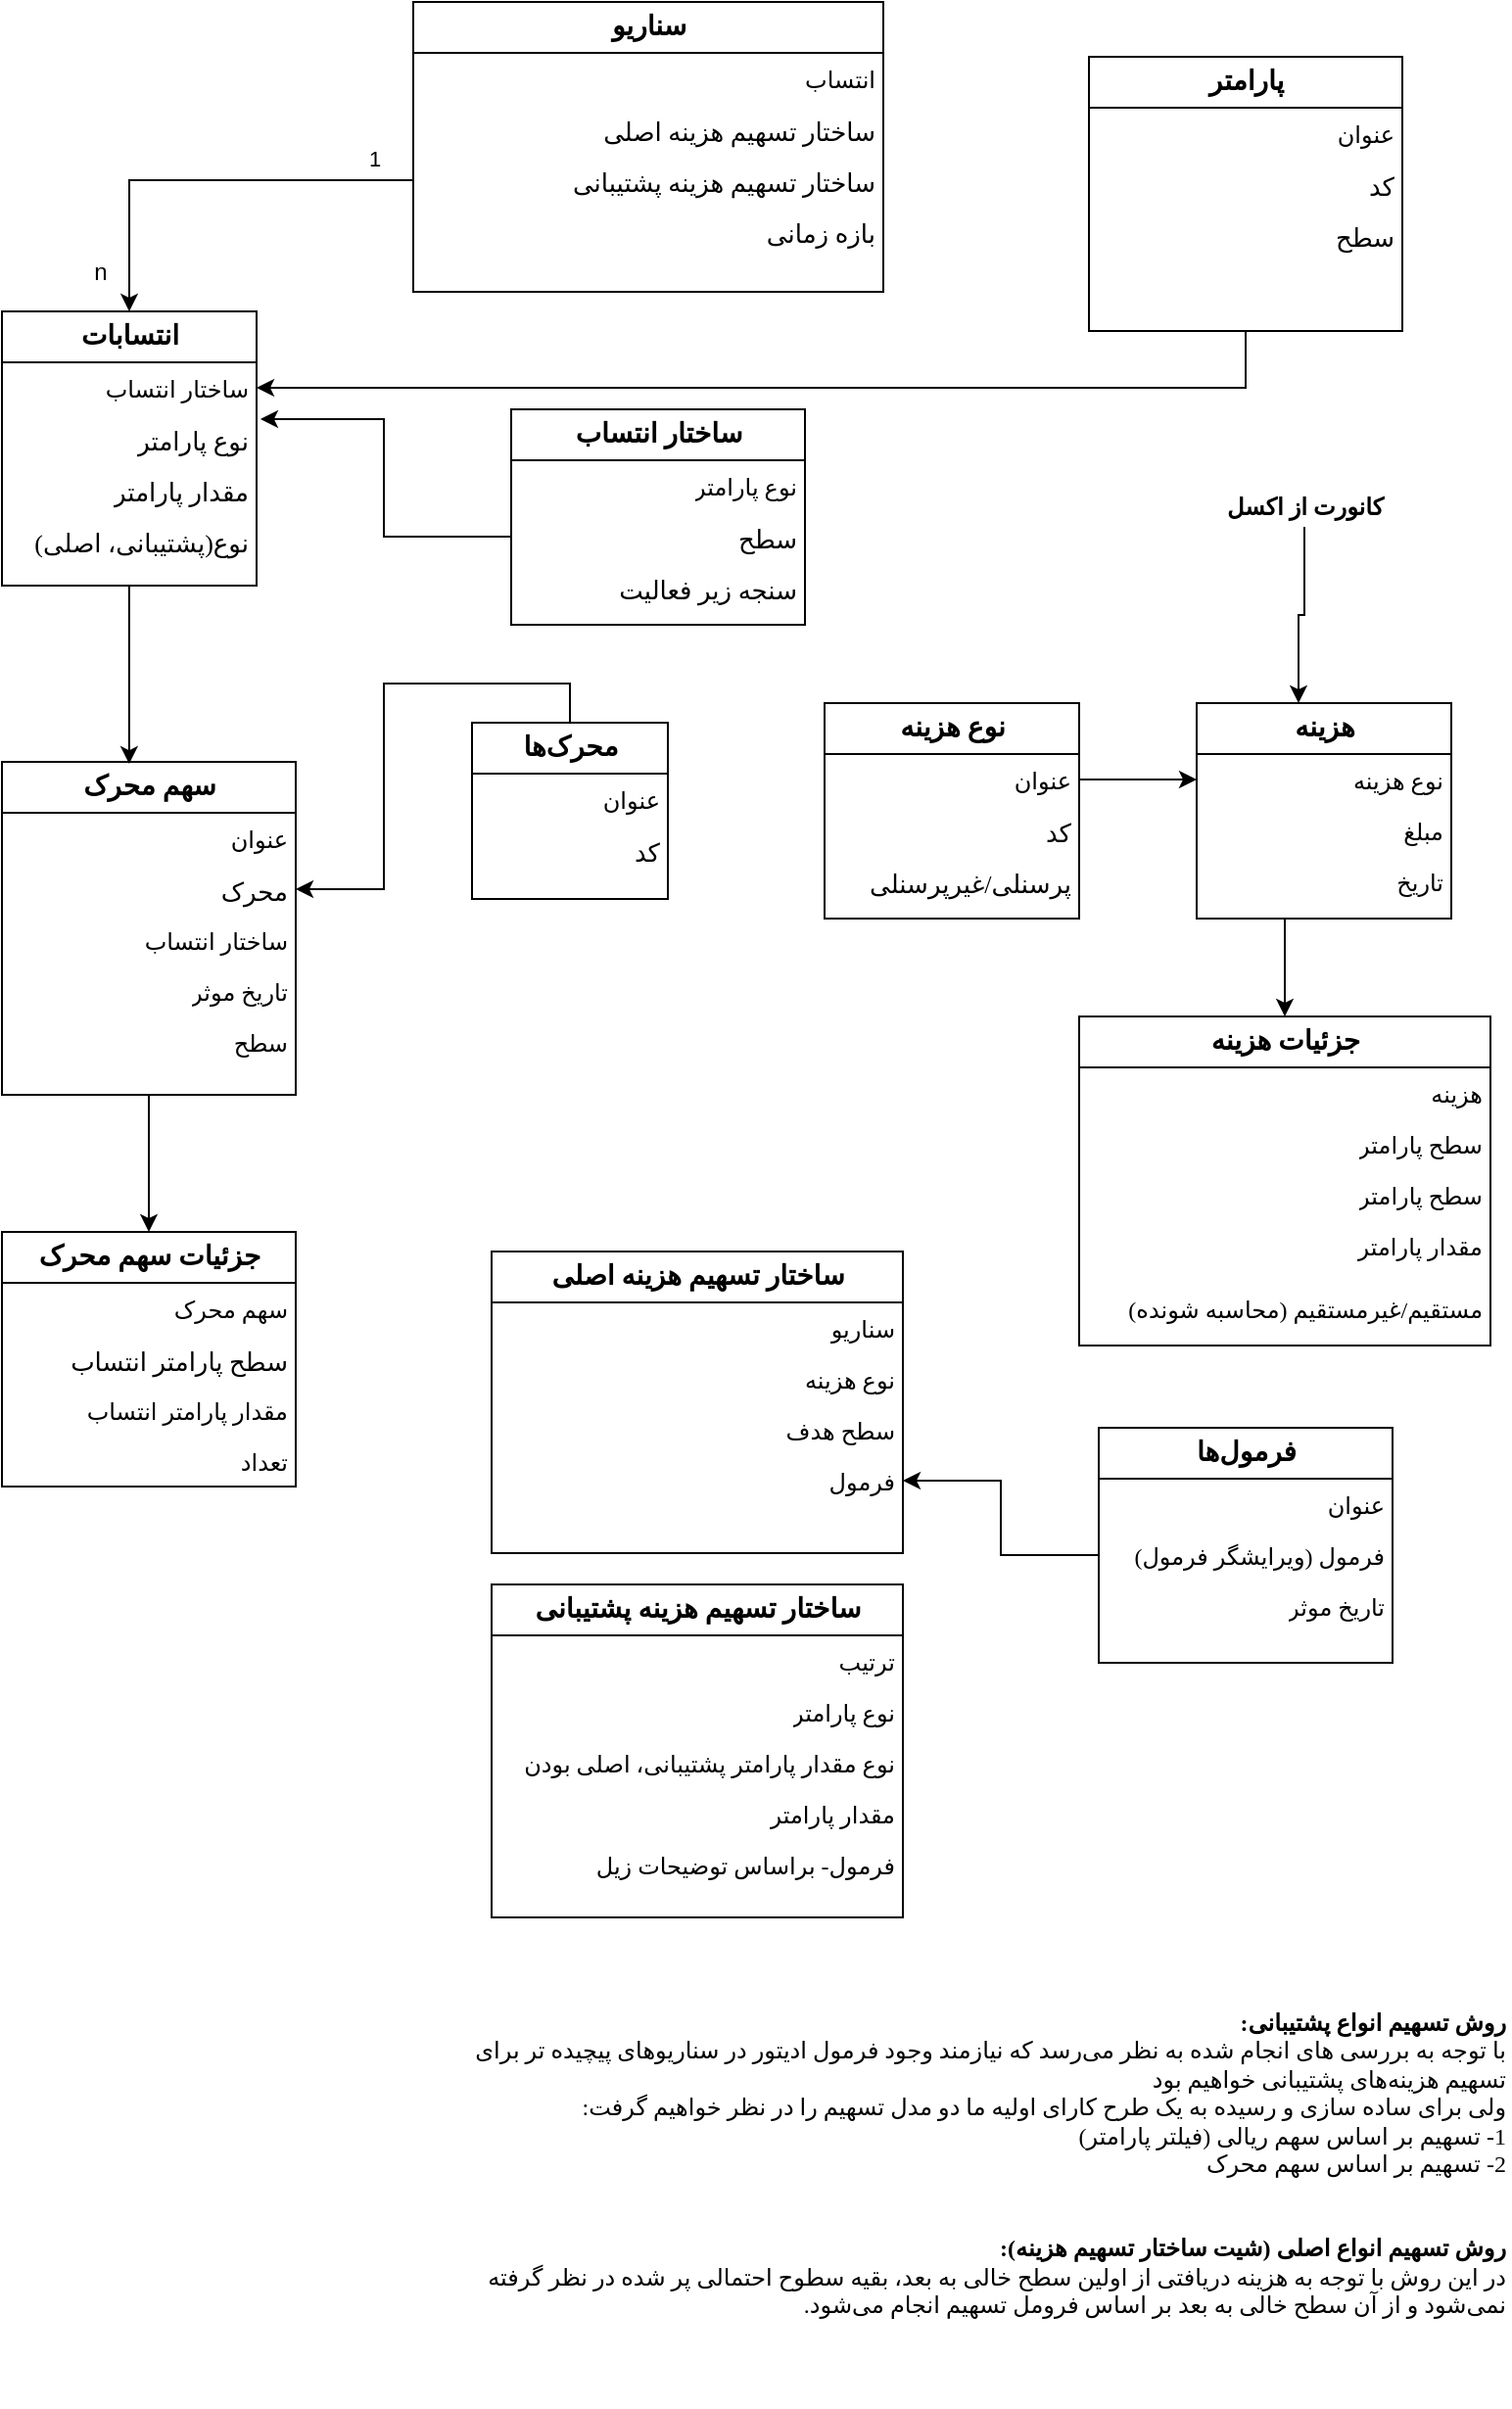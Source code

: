 <mxfile version="14.2.2" type="github">
  <diagram name="Page-1" id="c4acf3e9-155e-7222-9cf6-157b1a14988f">
    <mxGraphModel dx="1080" dy="526" grid="1" gridSize="10" guides="1" tooltips="1" connect="1" arrows="1" fold="1" page="1" pageScale="1" pageWidth="850" pageHeight="1100" background="#ffffff" math="0" shadow="0">
      <root>
        <mxCell id="0" />
        <mxCell id="1" parent="0" />
        <mxCell id="17acba5748e5396b-20" value="سناریو" style="swimlane;html=1;fontStyle=1;childLayout=stackLayout;horizontal=1;startSize=26;fillColor=none;horizontalStack=0;resizeParent=1;resizeLast=0;collapsible=1;marginBottom=0;swimlaneFillColor=#ffffff;rounded=0;shadow=0;comic=0;labelBackgroundColor=none;strokeWidth=1;fontFamily=Tahoma;fontSize=14;align=center;" parent="1" vertex="1">
          <mxGeometry x="270" y="42" width="240" height="148" as="geometry">
            <mxRectangle x="350" y="42" width="60" height="26" as="alternateBounds" />
          </mxGeometry>
        </mxCell>
        <mxCell id="17acba5748e5396b-26" value="انتساب" style="text;html=1;strokeColor=none;fillColor=none;align=left;verticalAlign=top;spacingLeft=4;spacingRight=4;whiteSpace=wrap;overflow=hidden;rotatable=0;points=[[0,0.5],[1,0.5]];portConstraint=eastwest;textDirection=rtl;fontFamily=Tahoma;" parent="17acba5748e5396b-20" vertex="1">
          <mxGeometry y="26" width="240" height="26" as="geometry" />
        </mxCell>
        <mxCell id="pfBKebfTM0D42UcSuYtv-1" value="&lt;span style=&quot;font-size: 13px ; text-align: right ; background-color: rgb(255 , 255 , 255)&quot;&gt;ساختار تسهیم هزینه اصلی&lt;br&gt;&lt;br&gt;&lt;/span&gt;" style="text;html=1;strokeColor=none;fillColor=none;align=left;verticalAlign=top;spacingLeft=4;spacingRight=4;whiteSpace=wrap;overflow=hidden;rotatable=0;points=[[0,0.5],[1,0.5]];portConstraint=eastwest;textDirection=rtl;fontFamily=Tahoma;" parent="17acba5748e5396b-20" vertex="1">
          <mxGeometry y="52" width="240" height="26" as="geometry" />
        </mxCell>
        <mxCell id="pfBKebfTM0D42UcSuYtv-2" value="&lt;span style=&quot;font-size: 13px ; text-align: right ; background-color: rgb(255 , 255 , 255)&quot;&gt;ساختار تسهیم هزینه پشتیبانی&lt;br&gt;&lt;br&gt;&lt;/span&gt;" style="text;html=1;strokeColor=none;fillColor=none;align=left;verticalAlign=top;spacingLeft=4;spacingRight=4;whiteSpace=wrap;overflow=hidden;rotatable=0;points=[[0,0.5],[1,0.5]];portConstraint=eastwest;textDirection=rtl;fontFamily=Tahoma;" parent="17acba5748e5396b-20" vertex="1">
          <mxGeometry y="78" width="240" height="26" as="geometry" />
        </mxCell>
        <mxCell id="pfBKebfTM0D42UcSuYtv-3" value="&lt;span style=&quot;font-size: 13px ; text-align: right ; background-color: rgb(255 , 255 , 255)&quot;&gt;بازه زمانی&lt;br&gt;&lt;br&gt;&lt;/span&gt;" style="text;html=1;strokeColor=none;fillColor=none;align=left;verticalAlign=top;spacingLeft=4;spacingRight=4;whiteSpace=wrap;overflow=hidden;rotatable=0;points=[[0,0.5],[1,0.5]];portConstraint=eastwest;textDirection=rtl;fontFamily=Tahoma;" parent="17acba5748e5396b-20" vertex="1">
          <mxGeometry y="104" width="240" height="26" as="geometry" />
        </mxCell>
        <mxCell id="pfBKebfTM0D42UcSuYtv-4" value="ساختار انتساب" style="swimlane;html=1;fontStyle=1;childLayout=stackLayout;horizontal=1;startSize=26;fillColor=none;horizontalStack=0;resizeParent=1;resizeLast=0;collapsible=1;marginBottom=0;swimlaneFillColor=#ffffff;rounded=0;shadow=0;comic=0;labelBackgroundColor=none;strokeWidth=1;fontFamily=Tahoma;fontSize=14;align=center;" parent="1" vertex="1">
          <mxGeometry x="320" y="250" width="150" height="110" as="geometry">
            <mxRectangle x="350" y="42" width="60" height="26" as="alternateBounds" />
          </mxGeometry>
        </mxCell>
        <mxCell id="pfBKebfTM0D42UcSuYtv-5" value="نوع پارامتر&lt;br&gt;" style="text;html=1;strokeColor=none;fillColor=none;align=left;verticalAlign=top;spacingLeft=4;spacingRight=4;whiteSpace=wrap;overflow=hidden;rotatable=0;points=[[0,0.5],[1,0.5]];portConstraint=eastwest;textDirection=rtl;fontFamily=Tahoma;" parent="pfBKebfTM0D42UcSuYtv-4" vertex="1">
          <mxGeometry y="26" width="150" height="26" as="geometry" />
        </mxCell>
        <mxCell id="pfBKebfTM0D42UcSuYtv-6" value="&lt;span style=&quot;font-size: 13px ; text-align: right ; background-color: rgb(255 , 255 , 255)&quot;&gt;سطح&lt;br&gt;&lt;br&gt;&lt;/span&gt;" style="text;html=1;strokeColor=none;fillColor=none;align=left;verticalAlign=top;spacingLeft=4;spacingRight=4;whiteSpace=wrap;overflow=hidden;rotatable=0;points=[[0,0.5],[1,0.5]];portConstraint=eastwest;textDirection=rtl;fontFamily=Tahoma;" parent="pfBKebfTM0D42UcSuYtv-4" vertex="1">
          <mxGeometry y="52" width="150" height="26" as="geometry" />
        </mxCell>
        <mxCell id="pfBKebfTM0D42UcSuYtv-7" value="&lt;span style=&quot;font-size: 13px ; text-align: right ; background-color: rgb(255 , 255 , 255)&quot;&gt;سنجه زیر فعالیت&lt;br&gt;&lt;br&gt;&lt;/span&gt;" style="text;html=1;strokeColor=none;fillColor=none;align=left;verticalAlign=top;spacingLeft=4;spacingRight=4;whiteSpace=wrap;overflow=hidden;rotatable=0;points=[[0,0.5],[1,0.5]];portConstraint=eastwest;textDirection=rtl;fontFamily=Tahoma;" parent="pfBKebfTM0D42UcSuYtv-4" vertex="1">
          <mxGeometry y="78" width="150" height="26" as="geometry" />
        </mxCell>
        <mxCell id="kSQQfhX_V0IJAJh5QwgK-3" style="edgeStyle=orthogonalEdgeStyle;rounded=0;orthogonalLoop=1;jettySize=auto;html=1;entryX=0.433;entryY=0.006;entryDx=0;entryDy=0;entryPerimeter=0;" edge="1" parent="1" source="pfBKebfTM0D42UcSuYtv-10" target="pfBKebfTM0D42UcSuYtv-29">
          <mxGeometry relative="1" as="geometry" />
        </mxCell>
        <mxCell id="pfBKebfTM0D42UcSuYtv-10" value="انتسابات" style="swimlane;html=1;fontStyle=1;childLayout=stackLayout;horizontal=1;startSize=26;fillColor=none;horizontalStack=0;resizeParent=1;resizeLast=0;collapsible=1;marginBottom=0;swimlaneFillColor=#ffffff;rounded=0;shadow=0;comic=0;labelBackgroundColor=none;strokeWidth=1;fontFamily=Tahoma;fontSize=14;align=center;" parent="1" vertex="1">
          <mxGeometry x="60" y="200" width="130" height="140" as="geometry">
            <mxRectangle x="350" y="42" width="60" height="26" as="alternateBounds" />
          </mxGeometry>
        </mxCell>
        <mxCell id="pfBKebfTM0D42UcSuYtv-11" value="ساختار انتساب" style="text;html=1;strokeColor=none;fillColor=none;align=left;verticalAlign=top;spacingLeft=4;spacingRight=4;whiteSpace=wrap;overflow=hidden;rotatable=0;points=[[0,0.5],[1,0.5]];portConstraint=eastwest;textDirection=rtl;fontFamily=Tahoma;" parent="pfBKebfTM0D42UcSuYtv-10" vertex="1">
          <mxGeometry y="26" width="130" height="26" as="geometry" />
        </mxCell>
        <mxCell id="pfBKebfTM0D42UcSuYtv-12" value="&lt;span style=&quot;font-size: 13px ; text-align: right ; background-color: rgb(255 , 255 , 255)&quot;&gt;نوع پارامتر&lt;br&gt;&lt;br&gt;&lt;/span&gt;" style="text;html=1;strokeColor=none;fillColor=none;align=left;verticalAlign=top;spacingLeft=4;spacingRight=4;whiteSpace=wrap;overflow=hidden;rotatable=0;points=[[0,0.5],[1,0.5]];portConstraint=eastwest;textDirection=rtl;fontFamily=Tahoma;" parent="pfBKebfTM0D42UcSuYtv-10" vertex="1">
          <mxGeometry y="52" width="130" height="26" as="geometry" />
        </mxCell>
        <mxCell id="pfBKebfTM0D42UcSuYtv-13" value="&lt;span style=&quot;font-size: 13px ; text-align: right ; background-color: rgb(255 , 255 , 255)&quot;&gt;مقدار پارامتر&lt;br&gt;&lt;br&gt;&lt;/span&gt;" style="text;html=1;strokeColor=none;fillColor=none;align=left;verticalAlign=top;spacingLeft=4;spacingRight=4;whiteSpace=wrap;overflow=hidden;rotatable=0;points=[[0,0.5],[1,0.5]];portConstraint=eastwest;textDirection=rtl;fontFamily=Tahoma;" parent="pfBKebfTM0D42UcSuYtv-10" vertex="1">
          <mxGeometry y="78" width="130" height="26" as="geometry" />
        </mxCell>
        <mxCell id="pfBKebfTM0D42UcSuYtv-21" value="&lt;span style=&quot;font-size: 13px ; background-color: rgb(255 , 255 , 255)&quot;&gt;نوع&lt;/span&gt;&lt;span style=&quot;background-color: rgb(255 , 255 , 255) ; font-size: 13px&quot;&gt;(پشتیبانی، اصلی)&lt;/span&gt;&lt;span style=&quot;font-size: 13px ; background-color: rgb(255 , 255 , 255)&quot;&gt;&lt;br&gt;&lt;/span&gt;" style="text;html=1;strokeColor=none;fillColor=none;align=left;verticalAlign=top;spacingLeft=4;spacingRight=4;whiteSpace=wrap;overflow=hidden;rotatable=0;points=[[0,0.5],[1,0.5]];portConstraint=eastwest;textDirection=rtl;fontFamily=Tahoma;" parent="pfBKebfTM0D42UcSuYtv-10" vertex="1">
          <mxGeometry y="104" width="130" height="26" as="geometry" />
        </mxCell>
        <mxCell id="6ItNxqNI-p90sSFKc4RC-15" style="edgeStyle=orthogonalEdgeStyle;rounded=0;orthogonalLoop=1;jettySize=auto;html=1;exitX=0.5;exitY=1;exitDx=0;exitDy=0;entryX=1;entryY=0.5;entryDx=0;entryDy=0;" parent="1" source="pfBKebfTM0D42UcSuYtv-17" target="pfBKebfTM0D42UcSuYtv-11" edge="1">
          <mxGeometry relative="1" as="geometry">
            <Array as="points">
              <mxPoint x="695" y="239" />
            </Array>
          </mxGeometry>
        </mxCell>
        <mxCell id="pfBKebfTM0D42UcSuYtv-17" value="پارامتر" style="swimlane;html=1;fontStyle=1;childLayout=stackLayout;horizontal=1;startSize=26;fillColor=none;horizontalStack=0;resizeParent=1;resizeLast=0;collapsible=1;marginBottom=0;swimlaneFillColor=#ffffff;rounded=0;shadow=0;comic=0;labelBackgroundColor=none;strokeWidth=1;fontFamily=Tahoma;fontSize=14;align=center;" parent="1" vertex="1">
          <mxGeometry x="615" y="70" width="160" height="140" as="geometry">
            <mxRectangle x="350" y="42" width="60" height="26" as="alternateBounds" />
          </mxGeometry>
        </mxCell>
        <mxCell id="pfBKebfTM0D42UcSuYtv-18" value="عنوان" style="text;html=1;strokeColor=none;fillColor=none;align=left;verticalAlign=top;spacingLeft=4;spacingRight=4;whiteSpace=wrap;overflow=hidden;rotatable=0;points=[[0,0.5],[1,0.5]];portConstraint=eastwest;textDirection=rtl;fontFamily=Tahoma;" parent="pfBKebfTM0D42UcSuYtv-17" vertex="1">
          <mxGeometry y="26" width="160" height="26" as="geometry" />
        </mxCell>
        <mxCell id="pfBKebfTM0D42UcSuYtv-19" value="&lt;span style=&quot;font-size: 13px ; text-align: right ; background-color: rgb(255 , 255 , 255)&quot;&gt;کد&lt;br&gt;&lt;/span&gt;" style="text;html=1;strokeColor=none;fillColor=none;align=left;verticalAlign=top;spacingLeft=4;spacingRight=4;whiteSpace=wrap;overflow=hidden;rotatable=0;points=[[0,0.5],[1,0.5]];portConstraint=eastwest;textDirection=rtl;fontFamily=Tahoma;" parent="pfBKebfTM0D42UcSuYtv-17" vertex="1">
          <mxGeometry y="52" width="160" height="26" as="geometry" />
        </mxCell>
        <mxCell id="pfBKebfTM0D42UcSuYtv-20" value="&lt;span style=&quot;font-size: 13px ; text-align: right ; background-color: rgb(255 , 255 , 255)&quot;&gt;سطح&lt;br&gt;&lt;/span&gt;" style="text;html=1;strokeColor=none;fillColor=none;align=left;verticalAlign=top;spacingLeft=4;spacingRight=4;whiteSpace=wrap;overflow=hidden;rotatable=0;points=[[0,0.5],[1,0.5]];portConstraint=eastwest;textDirection=rtl;fontFamily=Tahoma;" parent="pfBKebfTM0D42UcSuYtv-17" vertex="1">
          <mxGeometry y="78" width="160" height="26" as="geometry" />
        </mxCell>
        <mxCell id="pfBKebfTM0D42UcSuYtv-50" style="edgeStyle=orthogonalEdgeStyle;rounded=0;orthogonalLoop=1;jettySize=auto;html=1;exitX=0.5;exitY=0;exitDx=0;exitDy=0;entryX=1;entryY=0.5;entryDx=0;entryDy=0;fontFamily=Tahoma;fontSize=14;" parent="1" source="pfBKebfTM0D42UcSuYtv-24" target="pfBKebfTM0D42UcSuYtv-31" edge="1">
          <mxGeometry relative="1" as="geometry" />
        </mxCell>
        <mxCell id="pfBKebfTM0D42UcSuYtv-24" value="محرک‌ها" style="swimlane;html=1;fontStyle=1;childLayout=stackLayout;horizontal=1;startSize=26;fillColor=none;horizontalStack=0;resizeParent=1;resizeLast=0;collapsible=1;marginBottom=0;swimlaneFillColor=#ffffff;rounded=0;shadow=0;comic=0;labelBackgroundColor=none;strokeWidth=1;fontFamily=Tahoma;fontSize=14;align=center;" parent="1" vertex="1">
          <mxGeometry x="300" y="410" width="100" height="90" as="geometry">
            <mxRectangle x="350" y="42" width="60" height="26" as="alternateBounds" />
          </mxGeometry>
        </mxCell>
        <mxCell id="pfBKebfTM0D42UcSuYtv-25" value="عنوان" style="text;html=1;strokeColor=none;fillColor=none;align=left;verticalAlign=top;spacingLeft=4;spacingRight=4;whiteSpace=wrap;overflow=hidden;rotatable=0;points=[[0,0.5],[1,0.5]];portConstraint=eastwest;textDirection=rtl;fontFamily=Tahoma;" parent="pfBKebfTM0D42UcSuYtv-24" vertex="1">
          <mxGeometry y="26" width="100" height="26" as="geometry" />
        </mxCell>
        <mxCell id="pfBKebfTM0D42UcSuYtv-26" value="&lt;span style=&quot;font-size: 13px ; text-align: right ; background-color: rgb(255 , 255 , 255)&quot;&gt;کد&lt;br&gt;&lt;/span&gt;" style="text;html=1;strokeColor=none;fillColor=none;align=left;verticalAlign=top;spacingLeft=4;spacingRight=4;whiteSpace=wrap;overflow=hidden;rotatable=0;points=[[0,0.5],[1,0.5]];portConstraint=eastwest;textDirection=rtl;fontFamily=Tahoma;" parent="pfBKebfTM0D42UcSuYtv-24" vertex="1">
          <mxGeometry y="52" width="100" height="26" as="geometry" />
        </mxCell>
        <mxCell id="pfBKebfTM0D42UcSuYtv-48" style="edgeStyle=orthogonalEdgeStyle;rounded=0;orthogonalLoop=1;jettySize=auto;html=1;exitX=0.5;exitY=1;exitDx=0;exitDy=0;entryX=0.5;entryY=0;entryDx=0;entryDy=0;fontFamily=Tahoma;fontSize=14;" parent="1" source="pfBKebfTM0D42UcSuYtv-29" target="pfBKebfTM0D42UcSuYtv-41" edge="1">
          <mxGeometry relative="1" as="geometry" />
        </mxCell>
        <mxCell id="pfBKebfTM0D42UcSuYtv-29" value="سهم محرک" style="swimlane;html=1;fontStyle=1;childLayout=stackLayout;horizontal=1;startSize=26;fillColor=none;horizontalStack=0;resizeParent=1;resizeLast=0;collapsible=1;marginBottom=0;swimlaneFillColor=#ffffff;rounded=0;shadow=0;comic=0;labelBackgroundColor=none;strokeWidth=1;fontFamily=Tahoma;fontSize=14;align=center;" parent="1" vertex="1">
          <mxGeometry x="60" y="430" width="150" height="170" as="geometry">
            <mxRectangle x="350" y="42" width="60" height="26" as="alternateBounds" />
          </mxGeometry>
        </mxCell>
        <mxCell id="pfBKebfTM0D42UcSuYtv-30" value="عنوان&lt;br&gt;" style="text;html=1;strokeColor=none;fillColor=none;align=left;verticalAlign=top;spacingLeft=4;spacingRight=4;whiteSpace=wrap;overflow=hidden;rotatable=0;points=[[0,0.5],[1,0.5]];portConstraint=eastwest;textDirection=rtl;fontFamily=Tahoma;" parent="pfBKebfTM0D42UcSuYtv-29" vertex="1">
          <mxGeometry y="26" width="150" height="26" as="geometry" />
        </mxCell>
        <mxCell id="pfBKebfTM0D42UcSuYtv-31" value="&lt;span style=&quot;font-size: 13px ; text-align: right ; background-color: rgb(255 , 255 , 255)&quot;&gt;محرک&lt;br&gt;&lt;/span&gt;" style="text;html=1;strokeColor=none;fillColor=none;align=left;verticalAlign=top;spacingLeft=4;spacingRight=4;whiteSpace=wrap;overflow=hidden;rotatable=0;points=[[0,0.5],[1,0.5]];portConstraint=eastwest;textDirection=rtl;fontFamily=Tahoma;" parent="pfBKebfTM0D42UcSuYtv-29" vertex="1">
          <mxGeometry y="52" width="150" height="26" as="geometry" />
        </mxCell>
        <mxCell id="pfBKebfTM0D42UcSuYtv-32" value="ساختار انتساب" style="text;html=1;strokeColor=none;fillColor=none;align=left;verticalAlign=top;spacingLeft=4;spacingRight=4;whiteSpace=wrap;overflow=hidden;rotatable=0;points=[[0,0.5],[1,0.5]];portConstraint=eastwest;textDirection=rtl;fontFamily=Tahoma;" parent="pfBKebfTM0D42UcSuYtv-29" vertex="1">
          <mxGeometry y="78" width="150" height="26" as="geometry" />
        </mxCell>
        <mxCell id="pfBKebfTM0D42UcSuYtv-39" value="تاریخ موثر&lt;br&gt;" style="text;html=1;strokeColor=none;fillColor=none;align=left;verticalAlign=top;spacingLeft=4;spacingRight=4;whiteSpace=wrap;overflow=hidden;rotatable=0;points=[[0,0.5],[1,0.5]];portConstraint=eastwest;textDirection=rtl;fontFamily=Tahoma;" parent="pfBKebfTM0D42UcSuYtv-29" vertex="1">
          <mxGeometry y="104" width="150" height="26" as="geometry" />
        </mxCell>
        <mxCell id="pfBKebfTM0D42UcSuYtv-40" value="سطح&lt;br&gt;" style="text;html=1;strokeColor=none;fillColor=none;align=left;verticalAlign=top;spacingLeft=4;spacingRight=4;whiteSpace=wrap;overflow=hidden;rotatable=0;points=[[0,0.5],[1,0.5]];portConstraint=eastwest;textDirection=rtl;fontFamily=Tahoma;" parent="pfBKebfTM0D42UcSuYtv-29" vertex="1">
          <mxGeometry y="130" width="150" height="26" as="geometry" />
        </mxCell>
        <mxCell id="pfBKebfTM0D42UcSuYtv-36" style="edgeStyle=orthogonalEdgeStyle;rounded=0;orthogonalLoop=1;jettySize=auto;html=1;exitX=0;exitY=0.5;exitDx=0;exitDy=0;entryX=0.5;entryY=0;entryDx=0;entryDy=0;fontFamily=Tahoma;fontSize=14;" parent="1" source="pfBKebfTM0D42UcSuYtv-2" target="pfBKebfTM0D42UcSuYtv-10" edge="1">
          <mxGeometry relative="1" as="geometry" />
        </mxCell>
        <mxCell id="kSQQfhX_V0IJAJh5QwgK-1" value="1" style="edgeLabel;html=1;align=center;verticalAlign=middle;resizable=0;points=[];" vertex="1" connectable="0" parent="pfBKebfTM0D42UcSuYtv-36">
          <mxGeometry x="-0.538" y="-4" relative="1" as="geometry">
            <mxPoint x="29" y="-7" as="offset" />
          </mxGeometry>
        </mxCell>
        <mxCell id="pfBKebfTM0D42UcSuYtv-37" style="edgeStyle=orthogonalEdgeStyle;rounded=0;orthogonalLoop=1;jettySize=auto;html=1;exitX=0;exitY=0.5;exitDx=0;exitDy=0;entryX=1.015;entryY=0.115;entryDx=0;entryDy=0;entryPerimeter=0;fontFamily=Tahoma;fontSize=14;" parent="1" source="pfBKebfTM0D42UcSuYtv-6" target="pfBKebfTM0D42UcSuYtv-12" edge="1">
          <mxGeometry relative="1" as="geometry" />
        </mxCell>
        <mxCell id="pfBKebfTM0D42UcSuYtv-41" value="جزئیات سهم محرک" style="swimlane;html=1;fontStyle=1;childLayout=stackLayout;horizontal=1;startSize=26;fillColor=none;horizontalStack=0;resizeParent=1;resizeLast=0;collapsible=1;marginBottom=0;swimlaneFillColor=#ffffff;rounded=0;shadow=0;comic=0;labelBackgroundColor=none;strokeWidth=1;fontFamily=Tahoma;fontSize=14;align=center;" parent="1" vertex="1">
          <mxGeometry x="60" y="670" width="150" height="130" as="geometry">
            <mxRectangle x="350" y="42" width="60" height="26" as="alternateBounds" />
          </mxGeometry>
        </mxCell>
        <mxCell id="pfBKebfTM0D42UcSuYtv-42" value="سهم محرک" style="text;html=1;strokeColor=none;fillColor=none;align=left;verticalAlign=top;spacingLeft=4;spacingRight=4;whiteSpace=wrap;overflow=hidden;rotatable=0;points=[[0,0.5],[1,0.5]];portConstraint=eastwest;textDirection=rtl;fontFamily=Tahoma;" parent="pfBKebfTM0D42UcSuYtv-41" vertex="1">
          <mxGeometry y="26" width="150" height="26" as="geometry" />
        </mxCell>
        <mxCell id="pfBKebfTM0D42UcSuYtv-43" value="&lt;span style=&quot;font-size: 13px ; text-align: right ; background-color: rgb(255 , 255 , 255)&quot;&gt;سطح پارامتر انتساب&lt;br&gt;&lt;/span&gt;" style="text;html=1;strokeColor=none;fillColor=none;align=left;verticalAlign=top;spacingLeft=4;spacingRight=4;whiteSpace=wrap;overflow=hidden;rotatable=0;points=[[0,0.5],[1,0.5]];portConstraint=eastwest;textDirection=rtl;fontFamily=Tahoma;" parent="pfBKebfTM0D42UcSuYtv-41" vertex="1">
          <mxGeometry y="52" width="150" height="26" as="geometry" />
        </mxCell>
        <mxCell id="pfBKebfTM0D42UcSuYtv-44" value="مقدار پارامتر انتساب" style="text;html=1;strokeColor=none;fillColor=none;align=left;verticalAlign=top;spacingLeft=4;spacingRight=4;whiteSpace=wrap;overflow=hidden;rotatable=0;points=[[0,0.5],[1,0.5]];portConstraint=eastwest;textDirection=rtl;fontFamily=Tahoma;" parent="pfBKebfTM0D42UcSuYtv-41" vertex="1">
          <mxGeometry y="78" width="150" height="26" as="geometry" />
        </mxCell>
        <mxCell id="pfBKebfTM0D42UcSuYtv-45" value="تعداد" style="text;html=1;strokeColor=none;fillColor=none;align=left;verticalAlign=top;spacingLeft=4;spacingRight=4;whiteSpace=wrap;overflow=hidden;rotatable=0;points=[[0,0.5],[1,0.5]];portConstraint=eastwest;textDirection=rtl;fontFamily=Tahoma;" parent="pfBKebfTM0D42UcSuYtv-41" vertex="1">
          <mxGeometry y="104" width="150" height="26" as="geometry" />
        </mxCell>
        <mxCell id="pfBKebfTM0D42UcSuYtv-51" value="نوع هزینه" style="swimlane;html=1;fontStyle=1;childLayout=stackLayout;horizontal=1;startSize=26;fillColor=none;horizontalStack=0;resizeParent=1;resizeLast=0;collapsible=1;marginBottom=0;swimlaneFillColor=#ffffff;rounded=0;shadow=0;comic=0;labelBackgroundColor=none;strokeWidth=1;fontFamily=Tahoma;fontSize=14;align=center;" parent="1" vertex="1">
          <mxGeometry x="480" y="400" width="130" height="110" as="geometry">
            <mxRectangle x="350" y="42" width="60" height="26" as="alternateBounds" />
          </mxGeometry>
        </mxCell>
        <mxCell id="pfBKebfTM0D42UcSuYtv-52" value="عنوان" style="text;html=1;strokeColor=none;fillColor=none;align=left;verticalAlign=top;spacingLeft=4;spacingRight=4;whiteSpace=wrap;overflow=hidden;rotatable=0;points=[[0,0.5],[1,0.5]];portConstraint=eastwest;textDirection=rtl;fontFamily=Tahoma;" parent="pfBKebfTM0D42UcSuYtv-51" vertex="1">
          <mxGeometry y="26" width="130" height="26" as="geometry" />
        </mxCell>
        <mxCell id="pfBKebfTM0D42UcSuYtv-53" value="&lt;span style=&quot;font-size: 13px ; text-align: right ; background-color: rgb(255 , 255 , 255)&quot;&gt;کد&lt;br&gt;&lt;/span&gt;" style="text;html=1;strokeColor=none;fillColor=none;align=left;verticalAlign=top;spacingLeft=4;spacingRight=4;whiteSpace=wrap;overflow=hidden;rotatable=0;points=[[0,0.5],[1,0.5]];portConstraint=eastwest;textDirection=rtl;fontFamily=Tahoma;" parent="pfBKebfTM0D42UcSuYtv-51" vertex="1">
          <mxGeometry y="52" width="130" height="26" as="geometry" />
        </mxCell>
        <mxCell id="pfBKebfTM0D42UcSuYtv-54" value="&lt;span style=&quot;font-size: 13px ; text-align: right ; background-color: rgb(255 , 255 , 255)&quot;&gt;پرسنلی/غیرپرسنلی&lt;br&gt;&lt;br&gt;&lt;/span&gt;" style="text;html=1;strokeColor=none;fillColor=none;align=left;verticalAlign=top;spacingLeft=4;spacingRight=4;whiteSpace=wrap;overflow=hidden;rotatable=0;points=[[0,0.5],[1,0.5]];portConstraint=eastwest;textDirection=rtl;fontFamily=Tahoma;" parent="pfBKebfTM0D42UcSuYtv-51" vertex="1">
          <mxGeometry y="78" width="130" height="26" as="geometry" />
        </mxCell>
        <mxCell id="pfBKebfTM0D42UcSuYtv-66" style="edgeStyle=orthogonalEdgeStyle;rounded=0;orthogonalLoop=1;jettySize=auto;html=1;entryX=0.5;entryY=0;entryDx=0;entryDy=0;fontFamily=Tahoma;fontSize=14;" parent="1" source="pfBKebfTM0D42UcSuYtv-55" target="pfBKebfTM0D42UcSuYtv-61" edge="1">
          <mxGeometry relative="1" as="geometry">
            <Array as="points">
              <mxPoint x="715" y="520" />
              <mxPoint x="715" y="520" />
            </Array>
          </mxGeometry>
        </mxCell>
        <mxCell id="pfBKebfTM0D42UcSuYtv-55" value="هزینه" style="swimlane;html=1;fontStyle=1;childLayout=stackLayout;horizontal=1;startSize=26;fillColor=none;horizontalStack=0;resizeParent=1;resizeLast=0;collapsible=1;marginBottom=0;swimlaneFillColor=#ffffff;rounded=0;shadow=0;comic=0;labelBackgroundColor=none;strokeWidth=1;fontFamily=Tahoma;fontSize=14;align=center;" parent="1" vertex="1">
          <mxGeometry x="670" y="400" width="130" height="110" as="geometry">
            <mxRectangle x="350" y="42" width="60" height="26" as="alternateBounds" />
          </mxGeometry>
        </mxCell>
        <mxCell id="pfBKebfTM0D42UcSuYtv-56" value="نوع هزینه" style="text;html=1;strokeColor=none;fillColor=none;align=left;verticalAlign=top;spacingLeft=4;spacingRight=4;whiteSpace=wrap;overflow=hidden;rotatable=0;points=[[0,0.5],[1,0.5]];portConstraint=eastwest;textDirection=rtl;fontFamily=Tahoma;" parent="pfBKebfTM0D42UcSuYtv-55" vertex="1">
          <mxGeometry y="26" width="130" height="26" as="geometry" />
        </mxCell>
        <mxCell id="pfBKebfTM0D42UcSuYtv-64" value="مبلغ" style="text;html=1;strokeColor=none;fillColor=none;align=left;verticalAlign=top;spacingLeft=4;spacingRight=4;whiteSpace=wrap;overflow=hidden;rotatable=0;points=[[0,0.5],[1,0.5]];portConstraint=eastwest;textDirection=rtl;fontFamily=Tahoma;" parent="pfBKebfTM0D42UcSuYtv-55" vertex="1">
          <mxGeometry y="52" width="130" height="26" as="geometry" />
        </mxCell>
        <mxCell id="pfBKebfTM0D42UcSuYtv-65" value="تاریخ" style="text;html=1;strokeColor=none;fillColor=none;align=left;verticalAlign=top;spacingLeft=4;spacingRight=4;whiteSpace=wrap;overflow=hidden;rotatable=0;points=[[0,0.5],[1,0.5]];portConstraint=eastwest;textDirection=rtl;fontFamily=Tahoma;" parent="pfBKebfTM0D42UcSuYtv-55" vertex="1">
          <mxGeometry y="78" width="130" height="26" as="geometry" />
        </mxCell>
        <mxCell id="pfBKebfTM0D42UcSuYtv-61" value="جزئیات هزینه" style="swimlane;html=1;fontStyle=1;childLayout=stackLayout;horizontal=1;startSize=26;fillColor=none;horizontalStack=0;resizeParent=1;resizeLast=0;collapsible=1;marginBottom=0;swimlaneFillColor=#ffffff;rounded=0;shadow=0;comic=0;labelBackgroundColor=none;strokeWidth=1;fontFamily=Tahoma;fontSize=14;align=center;" parent="1" vertex="1">
          <mxGeometry x="610" y="560" width="210" height="168" as="geometry">
            <mxRectangle x="670" y="590" width="60" height="26" as="alternateBounds" />
          </mxGeometry>
        </mxCell>
        <mxCell id="pfBKebfTM0D42UcSuYtv-67" value="هزینه" style="text;html=1;strokeColor=none;fillColor=none;align=left;verticalAlign=top;spacingLeft=4;spacingRight=4;whiteSpace=wrap;overflow=hidden;rotatable=0;points=[[0,0.5],[1,0.5]];portConstraint=eastwest;textDirection=rtl;fontFamily=Tahoma;" parent="pfBKebfTM0D42UcSuYtv-61" vertex="1">
          <mxGeometry y="26" width="210" height="26" as="geometry" />
        </mxCell>
        <mxCell id="kSQQfhX_V0IJAJh5QwgK-5" value="سطح پارامتر" style="text;html=1;strokeColor=none;fillColor=none;align=left;verticalAlign=top;spacingLeft=4;spacingRight=4;whiteSpace=wrap;overflow=hidden;rotatable=0;points=[[0,0.5],[1,0.5]];portConstraint=eastwest;textDirection=rtl;fontFamily=Tahoma;" vertex="1" parent="pfBKebfTM0D42UcSuYtv-61">
          <mxGeometry y="52" width="210" height="26" as="geometry" />
        </mxCell>
        <mxCell id="pfBKebfTM0D42UcSuYtv-57" value="سطح پارامتر" style="text;html=1;strokeColor=none;fillColor=none;align=left;verticalAlign=top;spacingLeft=4;spacingRight=4;whiteSpace=wrap;overflow=hidden;rotatable=0;points=[[0,0.5],[1,0.5]];portConstraint=eastwest;textDirection=rtl;fontFamily=Tahoma;" parent="pfBKebfTM0D42UcSuYtv-61" vertex="1">
          <mxGeometry y="78" width="210" height="26" as="geometry" />
        </mxCell>
        <mxCell id="pfBKebfTM0D42UcSuYtv-59" value="مقدار پارامتر" style="text;html=1;strokeColor=none;fillColor=none;align=left;verticalAlign=top;spacingLeft=4;spacingRight=4;whiteSpace=wrap;overflow=hidden;rotatable=0;points=[[0,0.5],[1,0.5]];portConstraint=eastwest;textDirection=rtl;fontFamily=Tahoma;" parent="pfBKebfTM0D42UcSuYtv-61" vertex="1">
          <mxGeometry y="104" width="210" height="32" as="geometry" />
        </mxCell>
        <mxCell id="kSQQfhX_V0IJAJh5QwgK-4" value="مستقیم/غیرمستقیم (محاسبه شونده)" style="text;html=1;strokeColor=none;fillColor=none;align=left;verticalAlign=top;spacingLeft=4;spacingRight=4;whiteSpace=wrap;overflow=hidden;rotatable=0;points=[[0,0.5],[1,0.5]];portConstraint=eastwest;textDirection=rtl;fontFamily=Tahoma;" vertex="1" parent="pfBKebfTM0D42UcSuYtv-61">
          <mxGeometry y="136" width="210" height="32" as="geometry" />
        </mxCell>
        <mxCell id="pfBKebfTM0D42UcSuYtv-69" style="edgeStyle=orthogonalEdgeStyle;rounded=0;orthogonalLoop=1;jettySize=auto;html=1;entryX=0;entryY=0.5;entryDx=0;entryDy=0;fontFamily=Tahoma;fontSize=14;" parent="1" source="pfBKebfTM0D42UcSuYtv-52" target="pfBKebfTM0D42UcSuYtv-56" edge="1">
          <mxGeometry relative="1" as="geometry" />
        </mxCell>
        <mxCell id="pfBKebfTM0D42UcSuYtv-70" value="ساختار تسهیم هزینه اصلی" style="swimlane;html=1;fontStyle=1;childLayout=stackLayout;horizontal=1;startSize=26;fillColor=none;horizontalStack=0;resizeParent=1;resizeLast=0;collapsible=1;marginBottom=0;swimlaneFillColor=#ffffff;rounded=0;shadow=0;comic=0;labelBackgroundColor=none;strokeWidth=1;fontFamily=Tahoma;fontSize=14;align=center;" parent="1" vertex="1">
          <mxGeometry x="310" y="680" width="210" height="154" as="geometry">
            <mxRectangle x="670" y="590" width="60" height="26" as="alternateBounds" />
          </mxGeometry>
        </mxCell>
        <mxCell id="kSQQfhX_V0IJAJh5QwgK-8" value="سناریو" style="text;html=1;strokeColor=none;fillColor=none;align=left;verticalAlign=top;spacingLeft=4;spacingRight=4;whiteSpace=wrap;overflow=hidden;rotatable=0;points=[[0,0.5],[1,0.5]];portConstraint=eastwest;textDirection=rtl;fontFamily=Tahoma;" vertex="1" parent="pfBKebfTM0D42UcSuYtv-70">
          <mxGeometry y="26" width="210" height="26" as="geometry" />
        </mxCell>
        <mxCell id="6ItNxqNI-p90sSFKc4RC-1" value="نوع هزینه" style="text;html=1;strokeColor=none;fillColor=none;align=left;verticalAlign=top;spacingLeft=4;spacingRight=4;whiteSpace=wrap;overflow=hidden;rotatable=0;points=[[0,0.5],[1,0.5]];portConstraint=eastwest;textDirection=rtl;fontFamily=Tahoma;" parent="pfBKebfTM0D42UcSuYtv-70" vertex="1">
          <mxGeometry y="52" width="210" height="26" as="geometry" />
        </mxCell>
        <mxCell id="6ItNxqNI-p90sSFKc4RC-4" value="سطح هدف" style="text;html=1;strokeColor=none;fillColor=none;align=left;verticalAlign=top;spacingLeft=4;spacingRight=4;whiteSpace=wrap;overflow=hidden;rotatable=0;points=[[0,0.5],[1,0.5]];portConstraint=eastwest;textDirection=rtl;fontFamily=Tahoma;" parent="pfBKebfTM0D42UcSuYtv-70" vertex="1">
          <mxGeometry y="78" width="210" height="26" as="geometry" />
        </mxCell>
        <mxCell id="6ItNxqNI-p90sSFKc4RC-5" value="فرمول" style="text;html=1;strokeColor=none;fillColor=none;align=left;verticalAlign=top;spacingLeft=4;spacingRight=4;whiteSpace=wrap;overflow=hidden;rotatable=0;points=[[0,0.5],[1,0.5]];portConstraint=eastwest;textDirection=rtl;fontFamily=Tahoma;" parent="pfBKebfTM0D42UcSuYtv-70" vertex="1">
          <mxGeometry y="104" width="210" height="26" as="geometry" />
        </mxCell>
        <mxCell id="pfBKebfTM0D42UcSuYtv-74" value="ساختار تسهیم هزینه پشتیبانی" style="swimlane;html=1;fontStyle=1;childLayout=stackLayout;horizontal=1;startSize=26;fillColor=none;horizontalStack=0;resizeParent=1;resizeLast=0;collapsible=1;marginBottom=0;swimlaneFillColor=#ffffff;rounded=0;shadow=0;comic=0;labelBackgroundColor=none;strokeWidth=1;fontFamily=Tahoma;fontSize=14;align=center;" parent="1" vertex="1">
          <mxGeometry x="310" y="850" width="210" height="170" as="geometry">
            <mxRectangle x="670" y="590" width="60" height="26" as="alternateBounds" />
          </mxGeometry>
        </mxCell>
        <mxCell id="6ItNxqNI-p90sSFKc4RC-10" value="ترتیب&lt;br&gt;" style="text;html=1;strokeColor=none;fillColor=none;align=left;verticalAlign=top;spacingLeft=4;spacingRight=4;whiteSpace=wrap;overflow=hidden;rotatable=0;points=[[0,0.5],[1,0.5]];portConstraint=eastwest;textDirection=rtl;fontFamily=Tahoma;" parent="pfBKebfTM0D42UcSuYtv-74" vertex="1">
          <mxGeometry y="26" width="210" height="26" as="geometry" />
        </mxCell>
        <mxCell id="6ItNxqNI-p90sSFKc4RC-11" value="نوع پارامتر" style="text;html=1;strokeColor=none;fillColor=none;align=left;verticalAlign=top;spacingLeft=4;spacingRight=4;whiteSpace=wrap;overflow=hidden;rotatable=0;points=[[0,0.5],[1,0.5]];portConstraint=eastwest;textDirection=rtl;fontFamily=Tahoma;" parent="pfBKebfTM0D42UcSuYtv-74" vertex="1">
          <mxGeometry y="52" width="210" height="26" as="geometry" />
        </mxCell>
        <mxCell id="6ItNxqNI-p90sSFKc4RC-12" value="نوع مقدار پارامتر پشتیبانی، اصلی بودن" style="text;html=1;strokeColor=none;fillColor=none;align=left;verticalAlign=top;spacingLeft=4;spacingRight=4;whiteSpace=wrap;overflow=hidden;rotatable=0;points=[[0,0.5],[1,0.5]];portConstraint=eastwest;textDirection=rtl;fontFamily=Tahoma;" parent="pfBKebfTM0D42UcSuYtv-74" vertex="1">
          <mxGeometry y="78" width="210" height="26" as="geometry" />
        </mxCell>
        <mxCell id="6ItNxqNI-p90sSFKc4RC-13" value="مقدار پارامتر" style="text;html=1;strokeColor=none;fillColor=none;align=left;verticalAlign=top;spacingLeft=4;spacingRight=4;whiteSpace=wrap;overflow=hidden;rotatable=0;points=[[0,0.5],[1,0.5]];portConstraint=eastwest;textDirection=rtl;fontFamily=Tahoma;" parent="pfBKebfTM0D42UcSuYtv-74" vertex="1">
          <mxGeometry y="104" width="210" height="26" as="geometry" />
        </mxCell>
        <mxCell id="6ItNxqNI-p90sSFKc4RC-14" value="فرمول- براساس توضیحات زیل" style="text;html=1;strokeColor=none;fillColor=none;align=left;verticalAlign=top;spacingLeft=4;spacingRight=4;whiteSpace=wrap;overflow=hidden;rotatable=0;points=[[0,0.5],[1,0.5]];portConstraint=eastwest;textDirection=rtl;fontFamily=Tahoma;" parent="pfBKebfTM0D42UcSuYtv-74" vertex="1">
          <mxGeometry y="130" width="210" height="26" as="geometry" />
        </mxCell>
        <mxCell id="pfBKebfTM0D42UcSuYtv-78" value="فرمول‌ها" style="swimlane;html=1;fontStyle=1;childLayout=stackLayout;horizontal=1;startSize=26;fillColor=none;horizontalStack=0;resizeParent=1;resizeLast=0;collapsible=1;marginBottom=0;swimlaneFillColor=#ffffff;rounded=0;shadow=0;comic=0;labelBackgroundColor=none;strokeWidth=1;fontFamily=Tahoma;fontSize=14;align=center;" parent="1" vertex="1">
          <mxGeometry x="620" y="770" width="150" height="120" as="geometry">
            <mxRectangle x="670" y="590" width="60" height="26" as="alternateBounds" />
          </mxGeometry>
        </mxCell>
        <mxCell id="J5F0M9M6JcGDgODGYvMz-1" value="عنوان" style="text;html=1;strokeColor=none;fillColor=none;align=left;verticalAlign=top;spacingLeft=4;spacingRight=4;whiteSpace=wrap;overflow=hidden;rotatable=0;points=[[0,0.5],[1,0.5]];portConstraint=eastwest;textDirection=rtl;fontFamily=Tahoma;" parent="pfBKebfTM0D42UcSuYtv-78" vertex="1">
          <mxGeometry y="26" width="150" height="26" as="geometry" />
        </mxCell>
        <object label="فرمول (ویرایشگر فرمول)" توضیحات="در این فرمول می‌تواند پارامترهای مختلفی از جمله سهم محرک استفاده شود. &#xa;در یک فرمول ممکن است از فرمول‌های دیگر هم استفاده شود" id="J5F0M9M6JcGDgODGYvMz-2">
          <mxCell style="text;html=1;strokeColor=none;fillColor=none;align=left;verticalAlign=top;spacingLeft=4;spacingRight=4;whiteSpace=wrap;overflow=hidden;rotatable=0;points=[[0,0.5],[1,0.5]];portConstraint=eastwest;textDirection=rtl;fontFamily=Tahoma;" parent="pfBKebfTM0D42UcSuYtv-78" vertex="1">
            <mxGeometry y="52" width="150" height="26" as="geometry" />
          </mxCell>
        </object>
        <object label="تاریخ موثر" توضیحات="در این فرمول می‌تواند پارامترهای مختلفی از جمله سهم محرک استفاده شود. &#xa;در یک فرمول ممکن است از فرمول‌های دیگر هم استفاده شود" id="J5F0M9M6JcGDgODGYvMz-6">
          <mxCell style="text;html=1;strokeColor=none;fillColor=none;align=left;verticalAlign=top;spacingLeft=4;spacingRight=4;whiteSpace=wrap;overflow=hidden;rotatable=0;points=[[0,0.5],[1,0.5]];portConstraint=eastwest;textDirection=rtl;fontFamily=Tahoma;" parent="pfBKebfTM0D42UcSuYtv-78" vertex="1">
            <mxGeometry y="78" width="150" height="26" as="geometry" />
          </mxCell>
        </object>
        <mxCell id="6ItNxqNI-p90sSFKc4RC-6" style="edgeStyle=orthogonalEdgeStyle;rounded=0;orthogonalLoop=1;jettySize=auto;html=1;exitX=0;exitY=0.5;exitDx=0;exitDy=0;entryX=1;entryY=0.5;entryDx=0;entryDy=0;" parent="1" source="J5F0M9M6JcGDgODGYvMz-2" target="6ItNxqNI-p90sSFKc4RC-5" edge="1">
          <mxGeometry relative="1" as="geometry" />
        </mxCell>
        <mxCell id="6ItNxqNI-p90sSFKc4RC-7" value="&lt;font face=&quot;Calibri&quot; style=&quot;font-size: 15px&quot;&gt;&lt;br&gt;&lt;/font&gt;" style="text;html=1;align=right;verticalAlign=middle;resizable=0;points=[];autosize=1;textDirection=rtl;labelPosition=right;verticalLabelPosition=middle;" parent="1" vertex="1">
          <mxGeometry x="755" y="950" width="20" height="20" as="geometry" />
        </mxCell>
        <mxCell id="6ItNxqNI-p90sSFKc4RC-9" value="&lt;span style=&quot;color: rgb(0, 0, 0); font-size: 12px; font-style: normal; letter-spacing: normal; text-indent: 0px; text-transform: none; word-spacing: 0px; text-decoration: none; font-weight: bold;&quot;&gt;روش تسهیم انواع پشتیبانی:&#xa;&lt;/span&gt;&lt;span style=&quot;color: rgb(0, 0, 0); font-size: 12px; font-style: normal; font-weight: normal; letter-spacing: normal; text-indent: 0px; text-transform: none; word-spacing: 0px; text-decoration: none;&quot;&gt;با توجه به بررسی های انجام شده به نظر می‌رسد که نیازمند وجود فرمول ادیتور در سناریوهای پیچیده تر برای تسهیم هزینه‌های پشتیبانی خواهیم بود&#xa;ولی برای ساده سازی و رسیده به یک طرح کارای اولیه ما دو مدل تسهیم را در نظر خواهیم گرفت:&#xa;1- تسهیم بر اساس سهم ریالی (فیلتر پارامتر)&#xa;2- تسهیم بر اساس سهم محرک&#xa;&#xa;&#xa;&lt;/span&gt;&lt;span style=&quot;color: rgb(0, 0, 0); font-size: 12px; font-style: normal; letter-spacing: normal; text-indent: 0px; text-transform: none; word-spacing: 0px; text-decoration: none; font-weight: bold;&quot;&gt;روش تسهیم انواع اصلی (شیت ساختار تسهیم هزینه):&#xa;&lt;/span&gt;&lt;span style=&quot;color: rgb(0, 0, 0); font-size: 12px; font-style: normal; font-weight: normal; letter-spacing: normal; text-indent: 0px; text-transform: none; word-spacing: 0px; text-decoration: none;&quot;&gt;در این روش با توجه به هزینه دریافتی از اولین سطح خالی به بعد، بقیه سطوح احتمالی پر شده در نظر گرفته نمی‌شود و از آن سطح خالی به بعد بر اساس فرومل تسهیم انجام می‌شود.&lt;/span&gt;" style="text;whiteSpace=wrap;html=1;align=right;textDirection=rtl;fontFamily=Tahoma;fontSize=12;" parent="1" vertex="1">
          <mxGeometry x="280" y="1060" width="550" height="210" as="geometry" />
        </mxCell>
        <mxCell id="kSQQfhX_V0IJAJh5QwgK-2" value="n" style="text;html=1;align=center;verticalAlign=middle;resizable=0;points=[];autosize=1;" vertex="1" parent="1">
          <mxGeometry x="100" y="170" width="20" height="20" as="geometry" />
        </mxCell>
        <mxCell id="kSQQfhX_V0IJAJh5QwgK-7" style="edgeStyle=orthogonalEdgeStyle;rounded=0;orthogonalLoop=1;jettySize=auto;html=1;entryX=0.4;entryY=0;entryDx=0;entryDy=0;entryPerimeter=0;fontFamily=Tahoma;fontSize=12;" edge="1" parent="1" source="kSQQfhX_V0IJAJh5QwgK-6" target="pfBKebfTM0D42UcSuYtv-55">
          <mxGeometry relative="1" as="geometry" />
        </mxCell>
        <mxCell id="kSQQfhX_V0IJAJh5QwgK-6" value="کانورت از اکسل" style="text;html=1;align=center;verticalAlign=middle;resizable=0;points=[];autosize=1;fontSize=12;fontFamily=Tahoma;fontStyle=1" vertex="1" parent="1">
          <mxGeometry x="675" y="290" width="100" height="20" as="geometry" />
        </mxCell>
      </root>
    </mxGraphModel>
  </diagram>
</mxfile>
